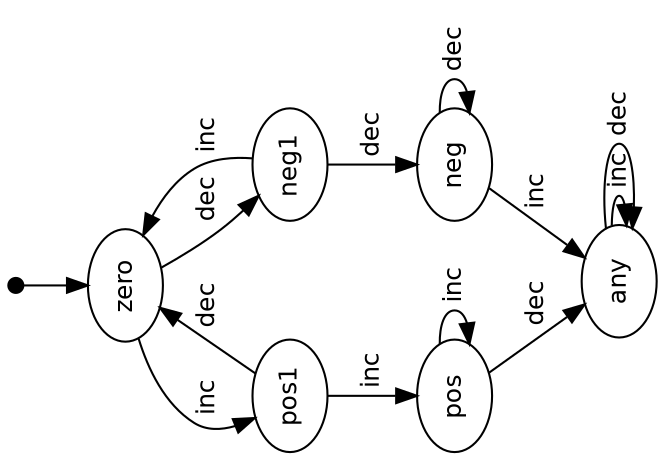 digraph model {
  orientation = landscape;
  graph [ rankdir = "TB", ranksep="0.4", nodesep="0.2" ];
  node [ fontname = "Helvetica", fontsize="12.0", margin="0.07" ];
  edge [ fontname = "Helvetica", fontsize="12.0", margin="0.05" ];
  "" [ shape = "point", height="0.1" ];
  "" -> zero
  zero	-> pos1 [ label = " inc " ];
  pos1	-> pos [ label = " inc " ];
  pos1	-> zero [ label = " dec " ];
  pos	-> pos [ label = " inc " ];
  pos	-> any [ label = " dec " ];
  any	-> any [ label = " inc " ];
  any	-> any [ label = " dec " ];
  zero	-> neg1 [ label = " dec " ];
  neg1	-> neg [ label = " dec " ];
  neg1	-> zero [ label = " inc " ];
  neg	-> any [ label = " inc " ];
  neg	-> neg [ label = " dec " ];
}
